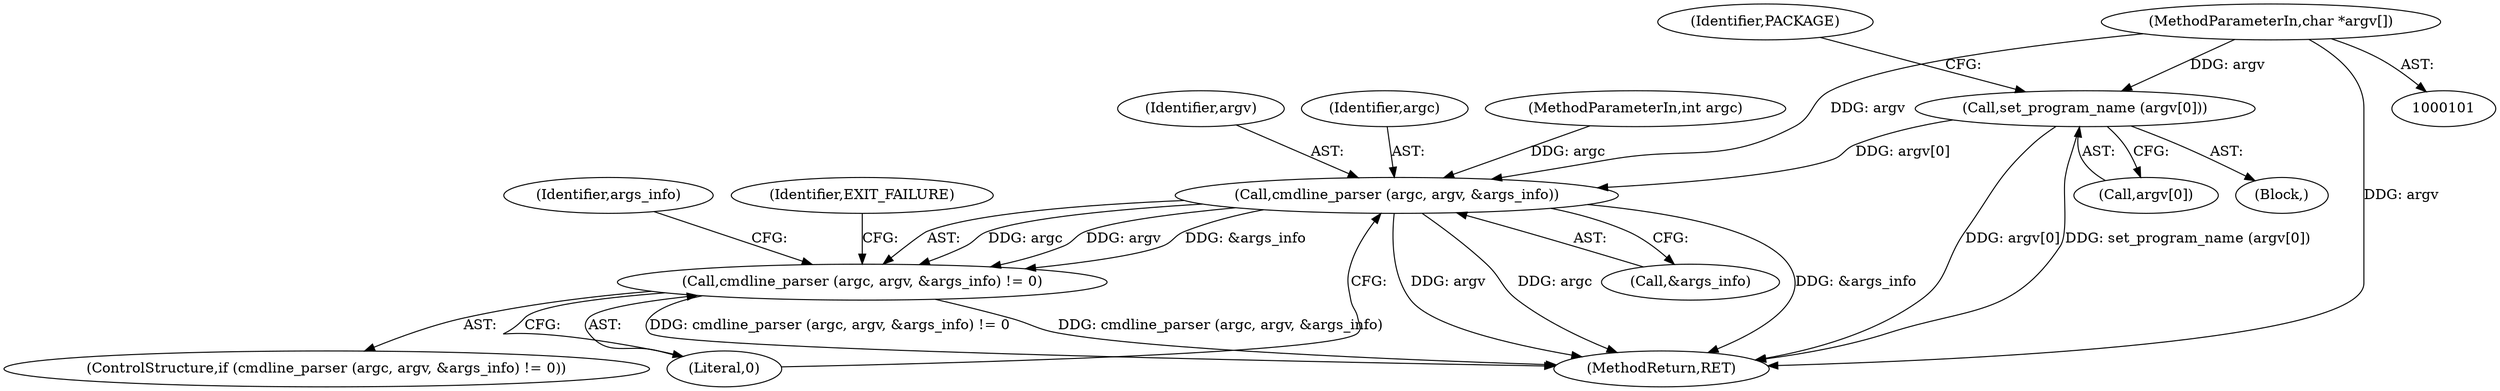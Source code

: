 digraph "0_savannah_5e3cb9c7b5bf0ce665b9d68f5ddf095af5c9ba60@pointer" {
"1000103" [label="(MethodParameterIn,char *argv[])"];
"1000125" [label="(Call,set_program_name (argv[0]))"];
"1000136" [label="(Call,cmdline_parser (argc, argv, &args_info))"];
"1000135" [label="(Call,cmdline_parser (argc, argv, &args_info) != 0)"];
"1000141" [label="(Literal,0)"];
"1000135" [label="(Call,cmdline_parser (argc, argv, &args_info) != 0)"];
"1000125" [label="(Call,set_program_name (argv[0]))"];
"1000139" [label="(Call,&args_info)"];
"1000104" [label="(Block,)"];
"1000138" [label="(Identifier,argv)"];
"1000143" [label="(Identifier,EXIT_FAILURE)"];
"1000103" [label="(MethodParameterIn,char *argv[])"];
"1000136" [label="(Call,cmdline_parser (argc, argv, &args_info))"];
"1001334" [label="(MethodReturn,RET)"];
"1000126" [label="(Call,argv[0])"];
"1000130" [label="(Identifier,PACKAGE)"];
"1000137" [label="(Identifier,argc)"];
"1000102" [label="(MethodParameterIn,int argc)"];
"1000134" [label="(ControlStructure,if (cmdline_parser (argc, argv, &args_info) != 0))"];
"1000146" [label="(Identifier,args_info)"];
"1000103" -> "1000101"  [label="AST: "];
"1000103" -> "1001334"  [label="DDG: argv"];
"1000103" -> "1000125"  [label="DDG: argv"];
"1000103" -> "1000136"  [label="DDG: argv"];
"1000125" -> "1000104"  [label="AST: "];
"1000125" -> "1000126"  [label="CFG: "];
"1000126" -> "1000125"  [label="AST: "];
"1000130" -> "1000125"  [label="CFG: "];
"1000125" -> "1001334"  [label="DDG: argv[0]"];
"1000125" -> "1001334"  [label="DDG: set_program_name (argv[0])"];
"1000125" -> "1000136"  [label="DDG: argv[0]"];
"1000136" -> "1000135"  [label="AST: "];
"1000136" -> "1000139"  [label="CFG: "];
"1000137" -> "1000136"  [label="AST: "];
"1000138" -> "1000136"  [label="AST: "];
"1000139" -> "1000136"  [label="AST: "];
"1000141" -> "1000136"  [label="CFG: "];
"1000136" -> "1001334"  [label="DDG: &args_info"];
"1000136" -> "1001334"  [label="DDG: argv"];
"1000136" -> "1001334"  [label="DDG: argc"];
"1000136" -> "1000135"  [label="DDG: argc"];
"1000136" -> "1000135"  [label="DDG: argv"];
"1000136" -> "1000135"  [label="DDG: &args_info"];
"1000102" -> "1000136"  [label="DDG: argc"];
"1000135" -> "1000134"  [label="AST: "];
"1000135" -> "1000141"  [label="CFG: "];
"1000141" -> "1000135"  [label="AST: "];
"1000143" -> "1000135"  [label="CFG: "];
"1000146" -> "1000135"  [label="CFG: "];
"1000135" -> "1001334"  [label="DDG: cmdline_parser (argc, argv, &args_info) != 0"];
"1000135" -> "1001334"  [label="DDG: cmdline_parser (argc, argv, &args_info)"];
}
